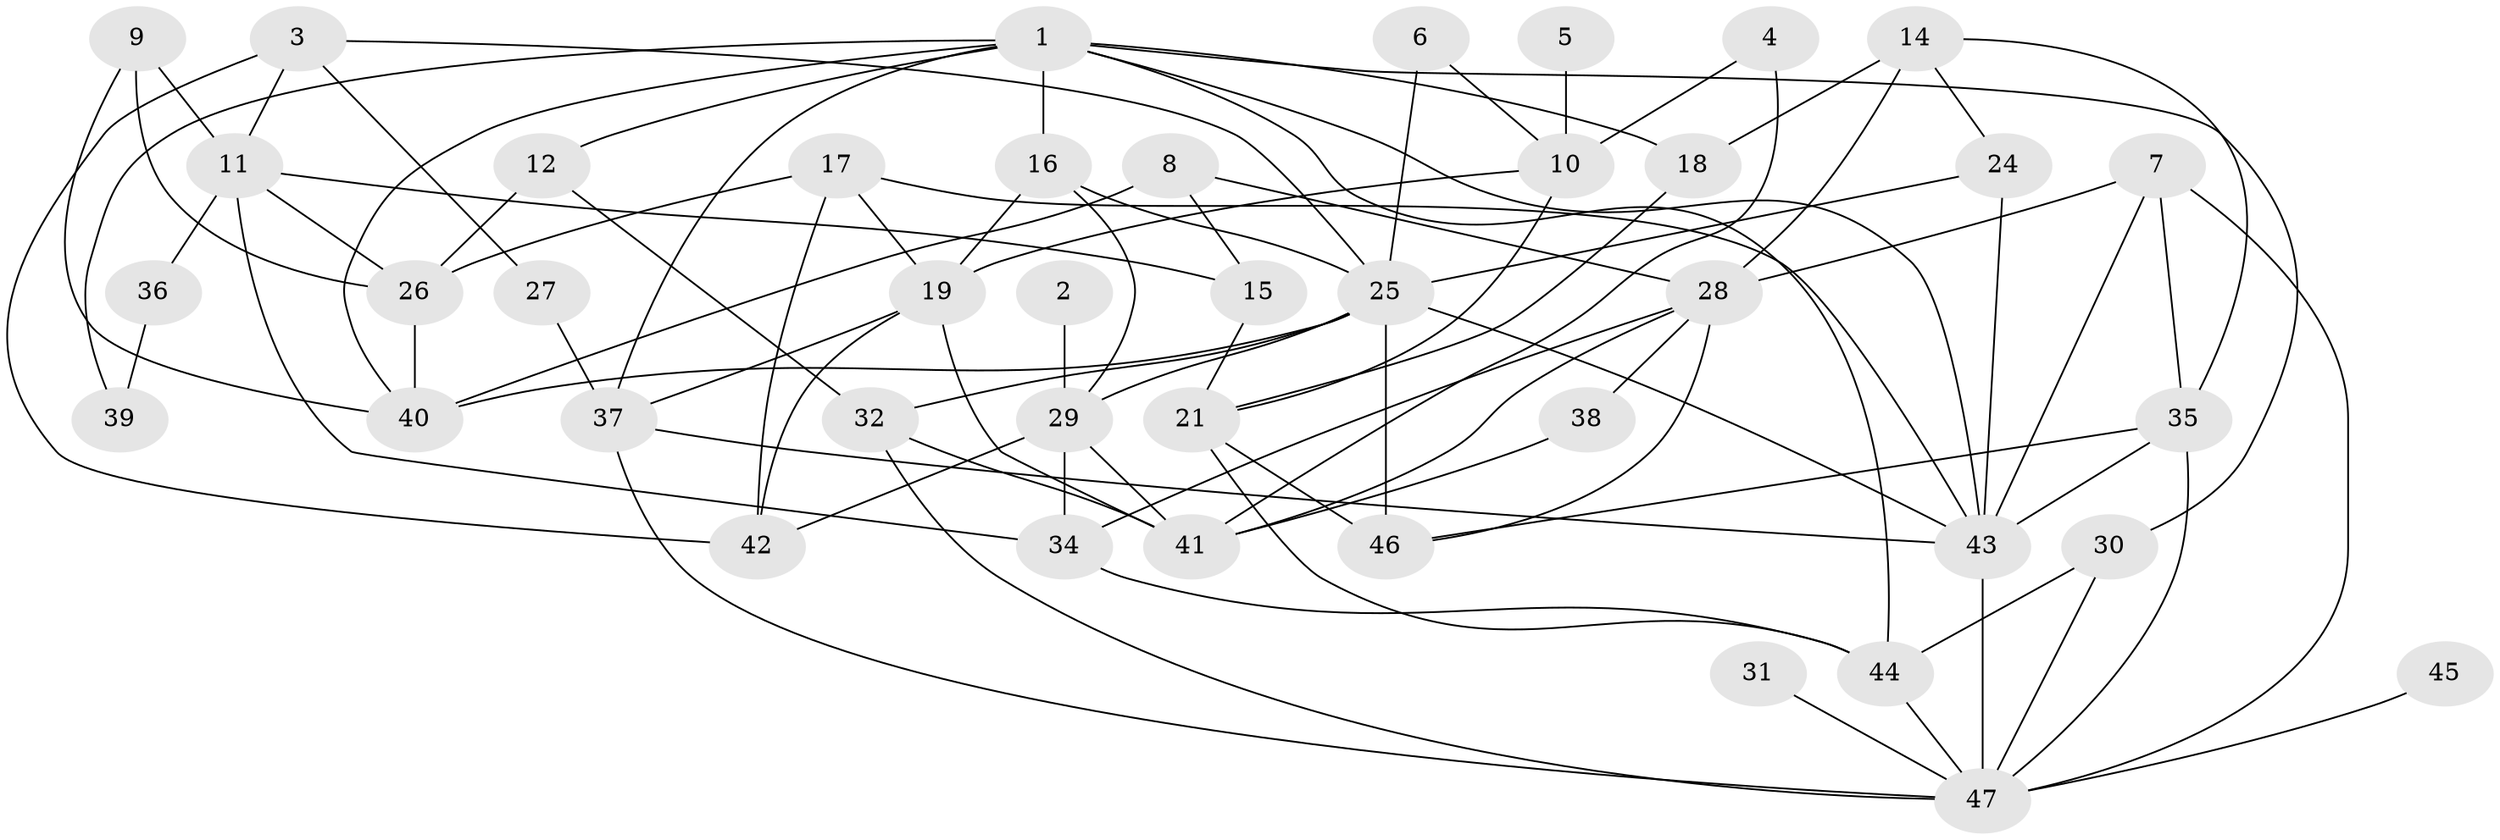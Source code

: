 // original degree distribution, {3: 0.3548387096774194, 5: 0.0967741935483871, 2: 0.23655913978494625, 6: 0.03225806451612903, 1: 0.053763440860215055, 4: 0.16129032258064516, 0: 0.053763440860215055, 7: 0.010752688172043012}
// Generated by graph-tools (version 1.1) at 2025/49/03/09/25 03:49:05]
// undirected, 42 vertices, 87 edges
graph export_dot {
graph [start="1"]
  node [color=gray90,style=filled];
  1;
  2;
  3;
  4;
  5;
  6;
  7;
  8;
  9;
  10;
  11;
  12;
  14;
  15;
  16;
  17;
  18;
  19;
  21;
  24;
  25;
  26;
  27;
  28;
  29;
  30;
  31;
  32;
  34;
  35;
  36;
  37;
  38;
  39;
  40;
  41;
  42;
  43;
  44;
  45;
  46;
  47;
  1 -- 12 [weight=1.0];
  1 -- 16 [weight=1.0];
  1 -- 18 [weight=1.0];
  1 -- 30 [weight=1.0];
  1 -- 37 [weight=1.0];
  1 -- 39 [weight=1.0];
  1 -- 40 [weight=1.0];
  1 -- 43 [weight=1.0];
  1 -- 44 [weight=1.0];
  2 -- 29 [weight=1.0];
  3 -- 11 [weight=1.0];
  3 -- 25 [weight=1.0];
  3 -- 27 [weight=1.0];
  3 -- 42 [weight=1.0];
  4 -- 10 [weight=1.0];
  4 -- 41 [weight=1.0];
  5 -- 10 [weight=1.0];
  6 -- 10 [weight=1.0];
  6 -- 25 [weight=1.0];
  7 -- 28 [weight=1.0];
  7 -- 35 [weight=1.0];
  7 -- 43 [weight=1.0];
  7 -- 47 [weight=1.0];
  8 -- 15 [weight=1.0];
  8 -- 28 [weight=1.0];
  8 -- 40 [weight=1.0];
  9 -- 11 [weight=1.0];
  9 -- 26 [weight=1.0];
  9 -- 40 [weight=1.0];
  10 -- 19 [weight=1.0];
  10 -- 21 [weight=1.0];
  11 -- 15 [weight=1.0];
  11 -- 26 [weight=1.0];
  11 -- 34 [weight=1.0];
  11 -- 36 [weight=1.0];
  12 -- 26 [weight=1.0];
  12 -- 32 [weight=1.0];
  14 -- 18 [weight=1.0];
  14 -- 24 [weight=1.0];
  14 -- 28 [weight=1.0];
  14 -- 35 [weight=1.0];
  15 -- 21 [weight=1.0];
  16 -- 19 [weight=1.0];
  16 -- 25 [weight=1.0];
  16 -- 29 [weight=1.0];
  17 -- 19 [weight=1.0];
  17 -- 26 [weight=1.0];
  17 -- 42 [weight=1.0];
  17 -- 43 [weight=1.0];
  18 -- 21 [weight=1.0];
  19 -- 37 [weight=1.0];
  19 -- 41 [weight=1.0];
  19 -- 42 [weight=1.0];
  21 -- 44 [weight=1.0];
  21 -- 46 [weight=1.0];
  24 -- 25 [weight=1.0];
  24 -- 43 [weight=2.0];
  25 -- 29 [weight=1.0];
  25 -- 32 [weight=1.0];
  25 -- 40 [weight=1.0];
  25 -- 43 [weight=1.0];
  25 -- 46 [weight=2.0];
  26 -- 40 [weight=1.0];
  27 -- 37 [weight=1.0];
  28 -- 34 [weight=1.0];
  28 -- 38 [weight=1.0];
  28 -- 41 [weight=2.0];
  28 -- 46 [weight=1.0];
  29 -- 34 [weight=1.0];
  29 -- 41 [weight=1.0];
  29 -- 42 [weight=1.0];
  30 -- 44 [weight=1.0];
  30 -- 47 [weight=1.0];
  31 -- 47 [weight=1.0];
  32 -- 41 [weight=2.0];
  32 -- 47 [weight=1.0];
  34 -- 44 [weight=1.0];
  35 -- 43 [weight=1.0];
  35 -- 46 [weight=1.0];
  35 -- 47 [weight=1.0];
  36 -- 39 [weight=1.0];
  37 -- 43 [weight=1.0];
  37 -- 47 [weight=1.0];
  38 -- 41 [weight=1.0];
  43 -- 47 [weight=1.0];
  44 -- 47 [weight=1.0];
  45 -- 47 [weight=1.0];
}
